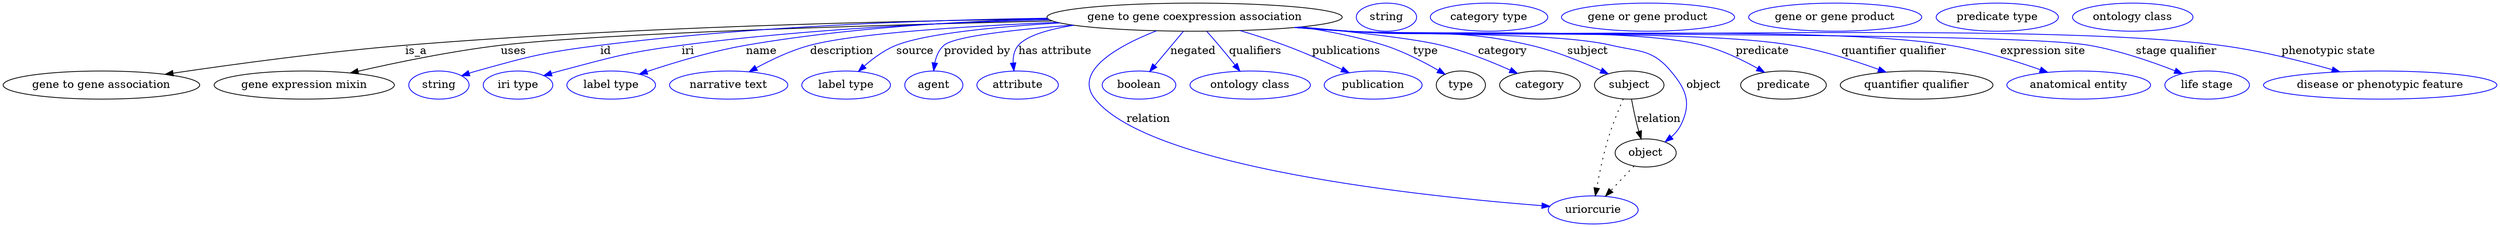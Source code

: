 digraph {
	graph [bb="0,0,3181.3,283"];
	node [label="\N"];
	"gene to gene coexpression association"	[height=0.5,
		label="gene to gene coexpression association",
		pos="1518.4,265",
		width=5.2356];
	"gene to gene association"	[height=0.5,
		pos="125.44,178",
		width=3.4844];
	"gene to gene coexpression association" -> "gene to gene association"	[label=is_a,
		lp="526.44,221.5",
		pos="e,206.74,191.76 1331.3,262.73 1129.1,260.13 797.44,252.32 512.44,229 410.99,220.7 295.31,204.92 217.05,193.3"];
	"gene expression mixin"	[height=0.5,
		pos="383.44,178",
		width=3.1955];
	"gene to gene coexpression association" -> "gene expression mixin"	[label=uses,
		lp="649.94,221.5",
		pos="e,442.37,193.52 1336.6,260.19 1118.1,255.03 764.56,244.61 633.44,229 571.66,221.65 502.35,207.29 452.41,195.85"];
	id	[color=blue,
		height=0.5,
		label=string,
		pos="554.44,178",
		width=1.0652];
	"gene to gene coexpression association" -> id	[color=blue,
		label=id,
		lp="767.44,221.5",
		pos="e,583.43,189.97 1330.4,263.65 1176.6,261.36 953.7,253.48 760.44,229 689.27,219.98 671.52,215.35 602.44,196 599.33,195.13 596.13,\
194.16 592.94,193.14",
		style=solid];
	iri	[color=blue,
		height=0.5,
		label="iri type",
		pos="655.44,178",
		width=1.2277];
	"gene to gene coexpression association" -> iri	[color=blue,
		label=iri,
		lp="872.44,221.5",
		pos="e,688.36,190.13 1333.1,261.72 1201.8,258.25 1021.7,249.71 864.44,229 794.18,219.75 776.94,214.18 708.44,196 705.07,195.11 701.59,\
194.12 698.11,193.1",
		style=solid];
	name	[color=blue,
		height=0.5,
		label="label type",
		pos="774.44,178",
		width=1.5707];
	"gene to gene coexpression association" -> name	[color=blue,
		label=name,
		lp="966.44,221.5",
		pos="e,810.46,192.01 1331.1,262.98 1218.8,259.78 1073.6,251.1 946.44,229 902.8,221.42 854.47,206.79 820.19,195.31",
		style=solid];
	description	[color=blue,
		height=0.5,
		label="narrative text",
		pos="924.44,178",
		width=2.0943];
	"gene to gene coexpression association" -> description	[color=blue,
		label=description,
		lp="1068.9,221.5",
		pos="e,950.73,195.08 1343,258.38 1227,253.35 1086.1,244.32 1028.4,229 1004.4,222.6 979.15,210.63 959.58,200",
		style=solid];
	source	[color=blue,
		height=0.5,
		label="label type",
		pos="1074.4,178",
		width=1.5707];
	"gene to gene coexpression association" -> source	[color=blue,
		label=source,
		lp="1162.4,221.5",
		pos="e,1090.1,195.52 1346.7,257.56 1264.6,252.6 1176.1,243.94 1138.4,229 1123.5,223.06 1109.1,212.46 1097.8,202.55",
		style=solid];
	"provided by"	[color=blue,
		height=0.5,
		label=agent,
		pos="1186.4,178",
		width=1.0291];
	"gene to gene coexpression association" -> "provided by"	[color=blue,
		label="provided by",
		lp="1241.9,221.5",
		pos="e,1186.2,196.4 1362.8,254.76 1288.4,248.93 1212.6,240.34 1199.4,229 1192.9,223.33 1189.4,214.81 1187.7,206.4",
		style=solid];
	"has attribute"	[color=blue,
		height=0.5,
		label=attribute,
		pos="1293.4,178",
		width=1.4443];
	"gene to gene coexpression association" -> "has attribute"	[color=blue,
		label="has attribute",
		lp="1341.4,221.5",
		pos="e,1288.7,196.27 1364.8,254.55 1332.7,249.36 1305.2,241.34 1294.4,229 1289.1,222.84 1287.5,214.44 1287.7,206.29",
		style=solid];
	relation	[color=blue,
		height=0.5,
		label=uriorcurie,
		pos="2027.4,18",
		width=1.5887];
	"gene to gene coexpression association" -> relation	[color=blue,
		label=relation,
		lp="1460.4,134.5",
		pos="e,1972,22.691 1470.5,247.59 1423.6,228.96 1363.2,196.39 1392.4,160 1463.4,71.509 1814.2,35.067 1961.8,23.483",
		style=solid];
	negated	[color=blue,
		height=0.5,
		label=boolean,
		pos="1448.4,178",
		width=1.2999];
	"gene to gene coexpression association" -> negated	[color=blue,
		label=negated,
		lp="1517.4,221.5",
		pos="e,1461.9,195.31 1504.3,246.8 1493.9,234.23 1479.7,217.01 1468.3,203.08",
		style=solid];
	qualifiers	[color=blue,
		height=0.5,
		label="ontology class",
		pos="1589.4,178",
		width=2.1304];
	"gene to gene coexpression association" -> qualifiers	[color=blue,
		label=qualifiers,
		lp="1596.9,221.5",
		pos="e,1576.8,195.93 1534.7,246.79 1539.8,241.2 1545.4,234.91 1550.4,229 1557.2,221.01 1564.3,212.07 1570.6,203.97",
		style=solid];
	publications	[color=blue,
		height=0.5,
		label=publication,
		pos="1746.4,178",
		width=1.7332];
	"gene to gene coexpression association" -> publications	[color=blue,
		label=publications,
		lp="1713.4,221.5",
		pos="e,1716,193.86 1577.3,247.8 1595.8,242.31 1616.1,235.83 1634.4,229 1658.8,219.91 1685.5,208.1 1706.7,198.24",
		style=solid];
	type	[height=0.5,
		pos="1858.4,178",
		width=0.86659];
	"gene to gene coexpression association" -> type	[color=blue,
		label=type,
		lp="1813.4,221.5",
		pos="e,1838.1,192.03 1654.6,252.51 1689.9,247.33 1727.5,239.84 1761.4,229 1785.5,221.31 1810.8,208.09 1829.5,197.17",
		style=solid];
	category	[height=0.5,
		pos="1959.4,178",
		width=1.4263];
	"gene to gene coexpression association" -> category	[color=blue,
		label=category,
		lp="1911.9,221.5",
		pos="e,1930.6,193 1654.4,252.5 1723.6,245.92 1799.9,237.35 1833.4,229 1863.9,221.41 1896.8,208.17 1921.3,197.22",
		style=solid];
	subject	[height=0.5,
		pos="2073.4,178",
		width=1.2277];
	"gene to gene coexpression association" -> subject	[color=blue,
		label=subject,
		lp="2020.4,221.5",
		pos="e,2046.7,192.36 1652.6,252.33 1674,250.52 1695.8,248.69 1716.4,247 1819.1,238.6 1847.1,252.25 1947.4,229 1978.8,221.73 2012.6,207.95 \
2037.3,196.69",
		style=solid];
	object	[height=0.5,
		pos="2094.4,91",
		width=1.0832];
	"gene to gene coexpression association" -> object	[color=blue,
		label=object,
		lp="2168.4,178",
		pos="e,2119.4,105.25 1650.2,252.1 1672.3,250.27 1695,248.5 1716.4,247 1790.6,241.82 1978.1,246.07 2050.4,229 2086.3,220.54 2102.8,224.2 \
2126.4,196 2146.5,172.11 2153.1,155.03 2139.4,127 2136.6,121.17 2132.2,116.02 2127.3,111.6",
		style=solid];
	predicate	[height=0.5,
		pos="2270.4,178",
		width=1.5165];
	"gene to gene coexpression association" -> predicate	[color=blue,
		label=predicate,
		lp="2243.4,221.5",
		pos="e,2246.1,194.36 1648.6,251.97 1671.2,250.13 1694.5,248.38 1716.4,247 1816.5,240.71 2070.2,253.42 2167.4,229 2192.1,222.82 2217.8,\
210.35 2237.3,199.41",
		style=solid];
	"quantifier qualifier"	[height=0.5,
		pos="2440.4,178",
		width=2.7081];
	"gene to gene coexpression association" -> "quantifier qualifier"	[color=blue,
		label="quantifier qualifier",
		lp="2411.4,221.5",
		pos="e,2401.3,194.6 1647.8,251.89 1670.6,250.03 1694.2,248.31 1716.4,247 1841.8,239.62 2157.6,250.04 2281.4,229 2319.3,222.57 2360.6,\
209.38 2391.6,198.16",
		style=solid];
	"expression site"	[color=blue,
		height=0.5,
		label="anatomical entity",
		pos="2647.4,178",
		width=2.5456];
	"gene to gene coexpression association" -> "expression site"	[color=blue,
		label="expression site",
		lp="2601.9,221.5",
		pos="e,2607.8,194.33 1647,251.8 1670.1,249.93 1694,248.23 1716.4,247 1886.5,237.71 2314.3,255.94 2482.4,229 2522.2,222.63 2565.8,209.14 \
2598.1,197.77",
		style=solid];
	"stage qualifier"	[color=blue,
		height=0.5,
		label="life stage",
		pos="2811.4,178",
		width=1.4985];
	"gene to gene coexpression association" -> "stage qualifier"	[color=blue,
		label="stage qualifier",
		lp="2771.9,221.5",
		pos="e,2779.8,192.6 1646.4,251.76 1669.7,249.89 1693.8,248.19 1716.4,247 1821.2,241.51 2557,246.69 2660.4,229 2698.6,222.47 2740.2,208.11 \
2770.1,196.44",
		style=solid];
	"phenotypic state"	[color=blue,
		height=0.5,
		label="disease or phenotypic feature",
		pos="3032.4,178",
		width=4.1344];
	"gene to gene coexpression association" -> "phenotypic state"	[color=blue,
		label="phenotypic state",
		lp="2966.4,221.5",
		pos="e,2980.8,194.99 1646.2,251.72 1669.5,249.85 1693.7,248.16 1716.4,247 1963,234.43 2582.5,260.45 2827.4,229 2876.4,222.71 2930.7,209.17 \
2971.1,197.76",
		style=solid];
	association_type	[color=blue,
		height=0.5,
		label=string,
		pos="1763.4,265",
		width=1.0652];
	association_category	[color=blue,
		height=0.5,
		label="category type",
		pos="1894.4,265",
		width=2.0762];
	subject -> relation	[pos="e,2030.2,36.136 2065.9,160.24 2059.9,146.64 2051.8,126.88 2046.4,109 2040.2,88.265 2035.2,64.241 2031.9,46.231",
		style=dotted];
	subject -> object	[label=relation,
		lp="2111.4,134.5",
		pos="e,2088.7,108.98 2076.4,159.77 2078.2,150.09 2080.7,137.8 2083.4,127 2084.1,124.32 2084.9,121.53 2085.7,118.76"];
	"gene to gene association_subject"	[color=blue,
		height=0.5,
		label="gene or gene product",
		pos="2097.4,265",
		width=3.0692];
	object -> relation	[pos="e,2043.2,35.702 2079.6,74.243 2071,65.127 2060,53.465 2050.3,43.208",
		style=dotted];
	"gene to gene association_object"	[color=blue,
		height=0.5,
		label="gene or gene product",
		pos="2336.4,265",
		width=3.0692];
	"gene to gene coexpression association_predicate"	[color=blue,
		height=0.5,
		label="predicate type",
		pos="2542.4,265",
		width=2.1665];
	"gene expression mixin_quantifier qualifier"	[color=blue,
		height=0.5,
		label="ontology class",
		pos="2715.4,265",
		width=2.1304];
}
